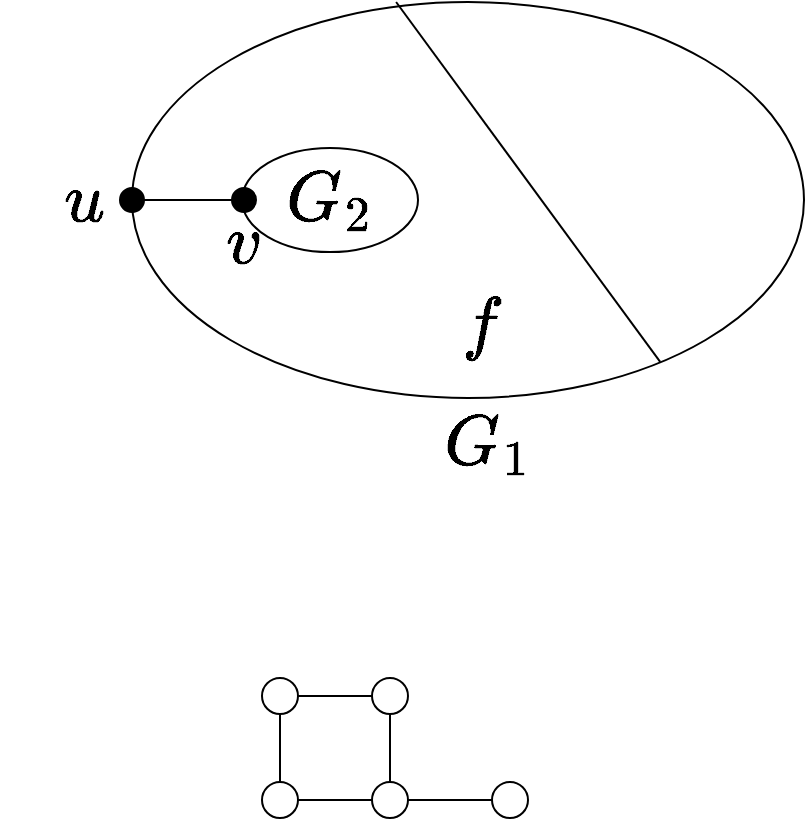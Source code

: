 <mxfile version="15.8.7" type="device"><diagram id="jOg5_pRPHowGZhPo36AC" name="第 1 页"><mxGraphModel dx="848" dy="618" grid="0" gridSize="10" guides="1" tooltips="1" connect="1" arrows="1" fold="1" page="0" pageScale="1" pageWidth="827" pageHeight="1169" math="1" shadow="0"><root><mxCell id="0"/><mxCell id="1" parent="0"/><mxCell id="Eoi2G1hdlps1Z3yDSNJH-1" value="" style="ellipse;whiteSpace=wrap;html=1;" parent="1" vertex="1"><mxGeometry x="426" y="259" width="336" height="198" as="geometry"/></mxCell><mxCell id="Eoi2G1hdlps1Z3yDSNJH-3" style="rounded=0;orthogonalLoop=1;jettySize=auto;html=1;entryX=0;entryY=0.5;entryDx=0;entryDy=0;endArrow=none;endFill=0;" parent="1" source="Eoi2G1hdlps1Z3yDSNJH-1" target="Eoi2G1hdlps1Z3yDSNJH-2" edge="1"><mxGeometry relative="1" as="geometry"/></mxCell><mxCell id="Eoi2G1hdlps1Z3yDSNJH-2" value="" style="ellipse;whiteSpace=wrap;html=1;" parent="1" vertex="1"><mxGeometry x="481" y="332" width="88" height="52" as="geometry"/></mxCell><mxCell id="Eoi2G1hdlps1Z3yDSNJH-6" value="" style="endArrow=none;html=1;rounded=0;entryX=0.393;entryY=0;entryDx=0;entryDy=0;entryPerimeter=0;exitX=0.786;exitY=0.909;exitDx=0;exitDy=0;exitPerimeter=0;" parent="1" source="Eoi2G1hdlps1Z3yDSNJH-1" target="Eoi2G1hdlps1Z3yDSNJH-1" edge="1"><mxGeometry width="50" height="50" relative="1" as="geometry"><mxPoint x="387" y="405" as="sourcePoint"/><mxPoint x="437" y="355" as="targetPoint"/></mxGeometry></mxCell><mxCell id="Eoi2G1hdlps1Z3yDSNJH-7" value="$$G_1$$" style="text;html=1;strokeColor=none;fillColor=none;align=center;verticalAlign=middle;whiteSpace=wrap;rounded=0;fontSize=30;" parent="1" vertex="1"><mxGeometry x="574" y="465" width="60" height="30" as="geometry"/></mxCell><mxCell id="Eoi2G1hdlps1Z3yDSNJH-8" value="$$G_2$$" style="text;html=1;strokeColor=none;fillColor=none;align=center;verticalAlign=middle;whiteSpace=wrap;rounded=0;fontSize=30;" parent="1" vertex="1"><mxGeometry x="495" y="343" width="60" height="30" as="geometry"/></mxCell><mxCell id="Eoi2G1hdlps1Z3yDSNJH-9" value="" style="ellipse;whiteSpace=wrap;html=1;aspect=fixed;fontSize=30;fillColor=#000000;" parent="1" vertex="1"><mxGeometry x="420" y="352" width="12" height="12" as="geometry"/></mxCell><mxCell id="Eoi2G1hdlps1Z3yDSNJH-10" value="" style="ellipse;whiteSpace=wrap;html=1;aspect=fixed;fontSize=30;fillColor=#000000;" parent="1" vertex="1"><mxGeometry x="476" y="352" width="12" height="12" as="geometry"/></mxCell><mxCell id="Eoi2G1hdlps1Z3yDSNJH-11" value="$$f$$" style="text;html=1;strokeColor=none;fillColor=none;align=center;verticalAlign=middle;whiteSpace=wrap;rounded=0;fontSize=30;" parent="1" vertex="1"><mxGeometry x="571" y="406" width="60" height="30" as="geometry"/></mxCell><mxCell id="Eoi2G1hdlps1Z3yDSNJH-12" value="$$v$$" style="text;html=1;strokeColor=none;fillColor=none;align=center;verticalAlign=middle;whiteSpace=wrap;rounded=0;fontSize=30;" parent="1" vertex="1"><mxGeometry x="452" y="364" width="60" height="30" as="geometry"/></mxCell><mxCell id="Eoi2G1hdlps1Z3yDSNJH-13" value="$$u$$" style="text;html=1;strokeColor=none;fillColor=none;align=center;verticalAlign=middle;whiteSpace=wrap;rounded=0;fontSize=30;" parent="1" vertex="1"><mxGeometry x="372" y="343" width="60" height="30" as="geometry"/></mxCell><mxCell id="D6BdZu7B8csT_qtg3PJ_-6" style="edgeStyle=orthogonalEdgeStyle;rounded=0;orthogonalLoop=1;jettySize=auto;html=1;endArrow=none;endFill=0;" edge="1" parent="1" source="D6BdZu7B8csT_qtg3PJ_-1" target="D6BdZu7B8csT_qtg3PJ_-2"><mxGeometry relative="1" as="geometry"/></mxCell><mxCell id="D6BdZu7B8csT_qtg3PJ_-1" value="" style="ellipse;whiteSpace=wrap;html=1;aspect=fixed;" vertex="1" parent="1"><mxGeometry x="491" y="597" width="18" height="18" as="geometry"/></mxCell><mxCell id="D6BdZu7B8csT_qtg3PJ_-7" style="edgeStyle=orthogonalEdgeStyle;rounded=0;orthogonalLoop=1;jettySize=auto;html=1;entryX=0.5;entryY=0;entryDx=0;entryDy=0;endArrow=none;endFill=0;" edge="1" parent="1" source="D6BdZu7B8csT_qtg3PJ_-2" target="D6BdZu7B8csT_qtg3PJ_-3"><mxGeometry relative="1" as="geometry"/></mxCell><mxCell id="D6BdZu7B8csT_qtg3PJ_-2" value="" style="ellipse;whiteSpace=wrap;html=1;aspect=fixed;" vertex="1" parent="1"><mxGeometry x="546" y="597" width="18" height="18" as="geometry"/></mxCell><mxCell id="D6BdZu7B8csT_qtg3PJ_-8" style="edgeStyle=orthogonalEdgeStyle;rounded=0;orthogonalLoop=1;jettySize=auto;html=1;entryX=1;entryY=0.5;entryDx=0;entryDy=0;endArrow=none;endFill=0;" edge="1" parent="1" source="D6BdZu7B8csT_qtg3PJ_-3" target="D6BdZu7B8csT_qtg3PJ_-4"><mxGeometry relative="1" as="geometry"/></mxCell><mxCell id="D6BdZu7B8csT_qtg3PJ_-10" style="edgeStyle=orthogonalEdgeStyle;rounded=0;orthogonalLoop=1;jettySize=auto;html=1;entryX=0;entryY=0.5;entryDx=0;entryDy=0;endArrow=none;endFill=0;" edge="1" parent="1" source="D6BdZu7B8csT_qtg3PJ_-3" target="D6BdZu7B8csT_qtg3PJ_-5"><mxGeometry relative="1" as="geometry"/></mxCell><mxCell id="D6BdZu7B8csT_qtg3PJ_-3" value="" style="ellipse;whiteSpace=wrap;html=1;aspect=fixed;" vertex="1" parent="1"><mxGeometry x="546" y="649" width="18" height="18" as="geometry"/></mxCell><mxCell id="D6BdZu7B8csT_qtg3PJ_-9" style="edgeStyle=orthogonalEdgeStyle;rounded=0;orthogonalLoop=1;jettySize=auto;html=1;endArrow=none;endFill=0;" edge="1" parent="1" source="D6BdZu7B8csT_qtg3PJ_-4" target="D6BdZu7B8csT_qtg3PJ_-1"><mxGeometry relative="1" as="geometry"/></mxCell><mxCell id="D6BdZu7B8csT_qtg3PJ_-4" value="" style="ellipse;whiteSpace=wrap;html=1;aspect=fixed;" vertex="1" parent="1"><mxGeometry x="491" y="649" width="18" height="18" as="geometry"/></mxCell><mxCell id="D6BdZu7B8csT_qtg3PJ_-5" value="" style="ellipse;whiteSpace=wrap;html=1;aspect=fixed;" vertex="1" parent="1"><mxGeometry x="606" y="649" width="18" height="18" as="geometry"/></mxCell></root></mxGraphModel></diagram></mxfile>